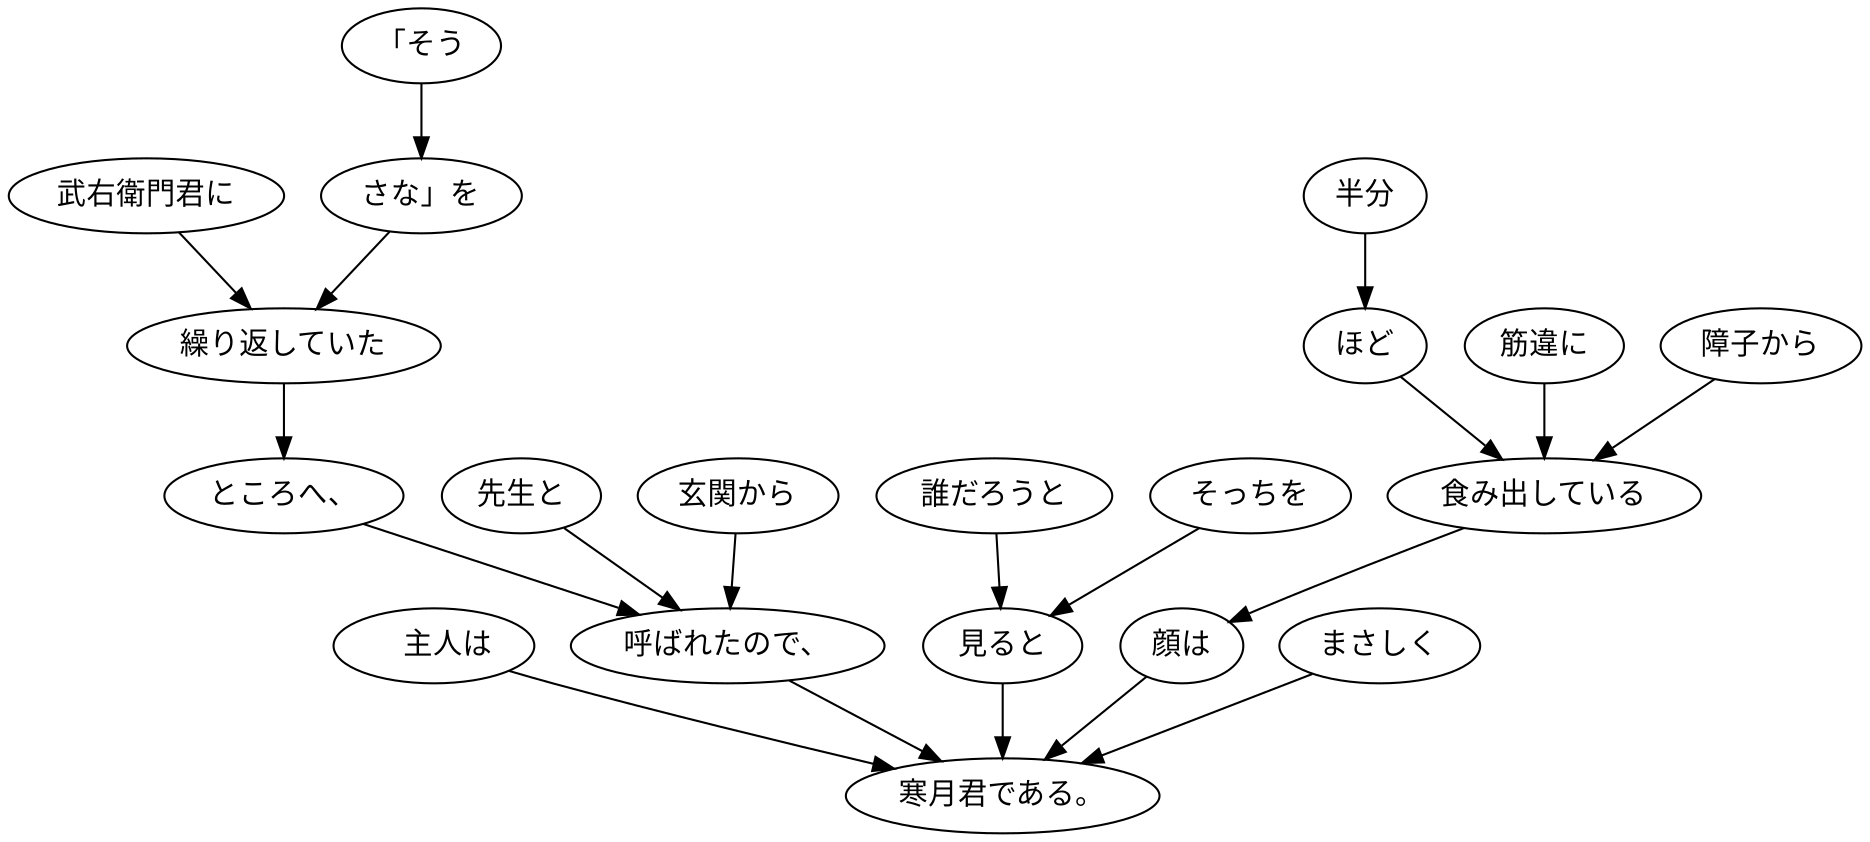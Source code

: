 digraph graph7416 {
	node0 [label="　主人は"];
	node1 [label="武右衛門君に"];
	node2 [label="「そう"];
	node3 [label="さな」を"];
	node4 [label="繰り返していた"];
	node5 [label="ところへ、"];
	node6 [label="先生と"];
	node7 [label="玄関から"];
	node8 [label="呼ばれたので、"];
	node9 [label="誰だろうと"];
	node10 [label="そっちを"];
	node11 [label="見ると"];
	node12 [label="半分"];
	node13 [label="ほど"];
	node14 [label="筋違に"];
	node15 [label="障子から"];
	node16 [label="食み出している"];
	node17 [label="顔は"];
	node18 [label="まさしく"];
	node19 [label="寒月君である。"];
	node0 -> node19;
	node1 -> node4;
	node2 -> node3;
	node3 -> node4;
	node4 -> node5;
	node5 -> node8;
	node6 -> node8;
	node7 -> node8;
	node8 -> node19;
	node9 -> node11;
	node10 -> node11;
	node11 -> node19;
	node12 -> node13;
	node13 -> node16;
	node14 -> node16;
	node15 -> node16;
	node16 -> node17;
	node17 -> node19;
	node18 -> node19;
}
